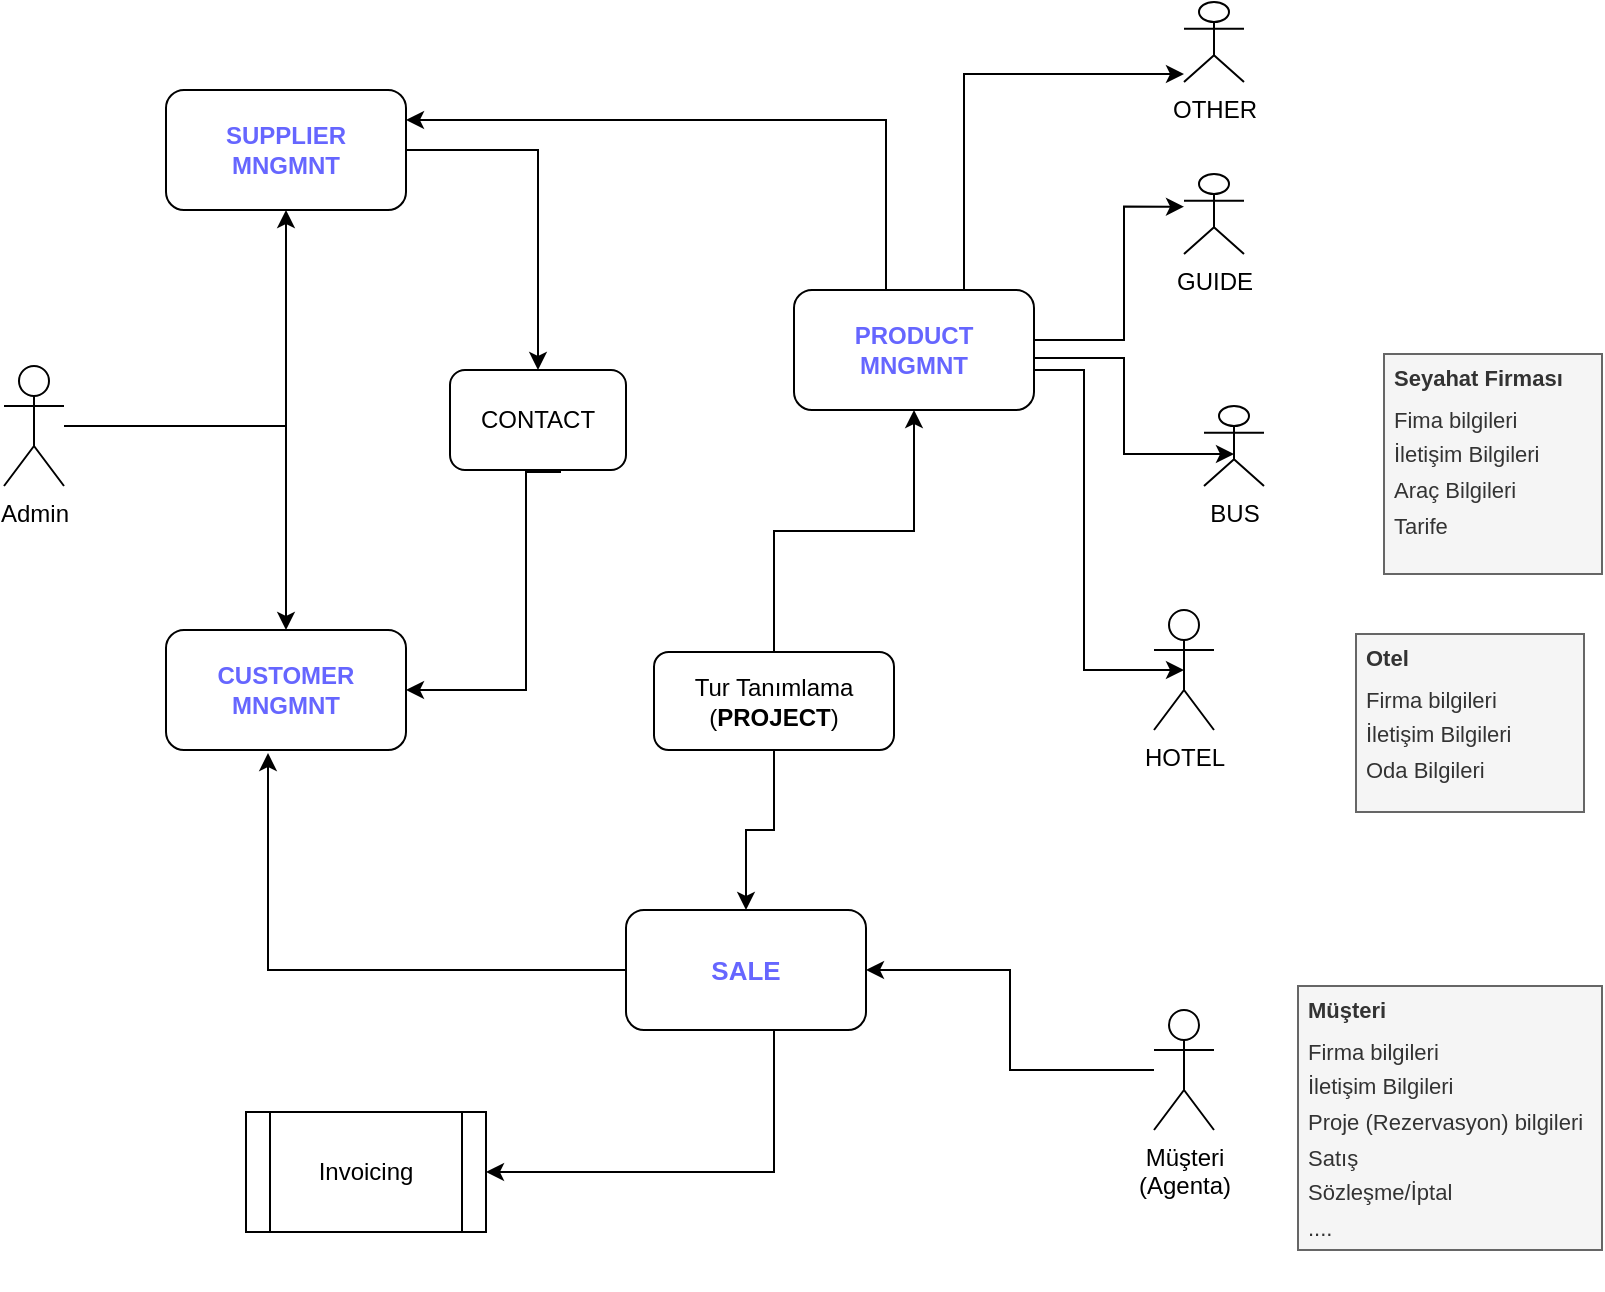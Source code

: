 <mxfile version="24.0.7" type="device" pages="4">
  <diagram id="vRkrYWQOR99e5osZqruV" name="Genel">
    <mxGraphModel dx="1194" dy="679" grid="1" gridSize="10" guides="1" tooltips="1" connect="1" arrows="1" fold="1" page="1" pageScale="1" pageWidth="850" pageHeight="1100" math="0" shadow="0">
      <root>
        <mxCell id="0" />
        <mxCell id="1" parent="0" />
        <mxCell id="Zlazp3hOL20hbdOlL3mh-6" style="edgeStyle=orthogonalEdgeStyle;rounded=0;orthogonalLoop=1;jettySize=auto;html=1;" parent="1" source="fiW3wj_JuOP8pVfMniiz-3" target="Zlazp3hOL20hbdOlL3mh-1" edge="1">
          <mxGeometry relative="1" as="geometry" />
        </mxCell>
        <mxCell id="42jVYrLfMJVNyF2tUr8a-2" style="edgeStyle=orthogonalEdgeStyle;rounded=0;orthogonalLoop=1;jettySize=auto;html=1;entryX=0.5;entryY=0;entryDx=0;entryDy=0;" parent="1" source="fiW3wj_JuOP8pVfMniiz-3" target="42jVYrLfMJVNyF2tUr8a-1" edge="1">
          <mxGeometry relative="1" as="geometry" />
        </mxCell>
        <mxCell id="fiW3wj_JuOP8pVfMniiz-3" value="Admin" style="shape=umlActor;verticalLabelPosition=bottom;verticalAlign=top;html=1;outlineConnect=0;" parent="1" vertex="1">
          <mxGeometry x="26" y="206" width="30" height="60" as="geometry" />
        </mxCell>
        <mxCell id="gkFxMVO-HJzDgqEfnAtq-18" style="edgeStyle=orthogonalEdgeStyle;rounded=0;orthogonalLoop=1;jettySize=auto;html=1;fontSize=12;fontColor=#6666FF;" parent="1" source="q6dARZI325DtawCGfh0P-2" target="Zlazp3hOL20hbdOlL3mh-15" edge="1">
          <mxGeometry relative="1" as="geometry" />
        </mxCell>
        <mxCell id="q6dARZI325DtawCGfh0P-2" value="Müşteri&lt;br&gt;(Agenta)" style="shape=umlActor;verticalLabelPosition=bottom;verticalAlign=top;html=1;outlineConnect=0;" parent="1" vertex="1">
          <mxGeometry x="601" y="528" width="30" height="60" as="geometry" />
        </mxCell>
        <mxCell id="42jVYrLfMJVNyF2tUr8a-4" style="edgeStyle=orthogonalEdgeStyle;rounded=0;orthogonalLoop=1;jettySize=auto;html=1;entryX=0.5;entryY=0;entryDx=0;entryDy=0;" parent="1" source="Zlazp3hOL20hbdOlL3mh-1" target="Zlazp3hOL20hbdOlL3mh-2" edge="1">
          <mxGeometry relative="1" as="geometry" />
        </mxCell>
        <mxCell id="Zlazp3hOL20hbdOlL3mh-1" value="&lt;font style=&quot;&quot; color=&quot;#6666ff&quot;&gt;&lt;b&gt;SUPPLIER&lt;/b&gt;&lt;/font&gt;&lt;div&gt;&lt;font style=&quot;&quot; color=&quot;#6666ff&quot;&gt;&lt;b&gt;MNGMNT&lt;/b&gt;&lt;/font&gt;&lt;/div&gt;" style="rounded=1;whiteSpace=wrap;html=1;" parent="1" vertex="1">
          <mxGeometry x="107" y="68" width="120" height="60" as="geometry" />
        </mxCell>
        <mxCell id="42jVYrLfMJVNyF2tUr8a-3" style="edgeStyle=orthogonalEdgeStyle;rounded=0;orthogonalLoop=1;jettySize=auto;html=1;entryX=1;entryY=0.5;entryDx=0;entryDy=0;" parent="1" target="42jVYrLfMJVNyF2tUr8a-1" edge="1">
          <mxGeometry relative="1" as="geometry">
            <mxPoint x="304" y="258" as="sourcePoint" />
            <mxPoint x="282" y="393" as="targetPoint" />
            <Array as="points">
              <mxPoint x="304" y="259" />
              <mxPoint x="287" y="259" />
              <mxPoint x="287" y="368" />
            </Array>
          </mxGeometry>
        </mxCell>
        <mxCell id="Zlazp3hOL20hbdOlL3mh-2" value="&lt;span&gt;CONTACT&lt;/span&gt;" style="rounded=1;whiteSpace=wrap;html=1;fontStyle=0" parent="1" vertex="1">
          <mxGeometry x="249" y="208" width="88" height="50" as="geometry" />
        </mxCell>
        <mxCell id="Zlazp3hOL20hbdOlL3mh-7" value="BUS" style="shape=umlActor;verticalLabelPosition=bottom;verticalAlign=top;html=1;outlineConnect=0;" parent="1" vertex="1">
          <mxGeometry x="626" y="226" width="30" height="40" as="geometry" />
        </mxCell>
        <mxCell id="Zlazp3hOL20hbdOlL3mh-8" value="HOTEL" style="shape=umlActor;verticalLabelPosition=bottom;verticalAlign=top;html=1;outlineConnect=0;" parent="1" vertex="1">
          <mxGeometry x="601" y="328" width="30" height="60" as="geometry" />
        </mxCell>
        <mxCell id="Zlazp3hOL20hbdOlL3mh-16" style="edgeStyle=orthogonalEdgeStyle;rounded=0;orthogonalLoop=1;jettySize=auto;html=1;" parent="1" source="Zlazp3hOL20hbdOlL3mh-10" target="Zlazp3hOL20hbdOlL3mh-15" edge="1">
          <mxGeometry relative="1" as="geometry" />
        </mxCell>
        <mxCell id="gkFxMVO-HJzDgqEfnAtq-15" style="edgeStyle=orthogonalEdgeStyle;rounded=0;orthogonalLoop=1;jettySize=auto;html=1;fontColor=#6666FF;" parent="1" source="Zlazp3hOL20hbdOlL3mh-10" target="gkFxMVO-HJzDgqEfnAtq-4" edge="1">
          <mxGeometry relative="1" as="geometry" />
        </mxCell>
        <mxCell id="Zlazp3hOL20hbdOlL3mh-10" value="Tur Tanımlama&lt;br&gt;(&lt;b&gt;PROJECT&lt;/b&gt;)" style="rounded=1;whiteSpace=wrap;html=1;" parent="1" vertex="1">
          <mxGeometry x="351" y="349" width="120" height="49" as="geometry" />
        </mxCell>
        <mxCell id="qozvUHhTQEV1hQ6ODzPP-3" style="edgeStyle=orthogonalEdgeStyle;rounded=0;orthogonalLoop=1;jettySize=auto;html=1;entryX=1;entryY=0.5;entryDx=0;entryDy=0;" parent="1" source="Zlazp3hOL20hbdOlL3mh-15" target="qozvUHhTQEV1hQ6ODzPP-2" edge="1">
          <mxGeometry relative="1" as="geometry">
            <Array as="points">
              <mxPoint x="411" y="609" />
            </Array>
          </mxGeometry>
        </mxCell>
        <mxCell id="Zlazp3hOL20hbdOlL3mh-15" value="&lt;span style=&quot;font-size: 13px;&quot;&gt;SALE&lt;/span&gt;" style="rounded=1;whiteSpace=wrap;html=1;fontColor=#6666FF;fontStyle=1;fontSize=13;" parent="1" vertex="1">
          <mxGeometry x="337" y="478" width="120" height="60" as="geometry" />
        </mxCell>
        <mxCell id="gkFxMVO-HJzDgqEfnAtq-1" value="&lt;h1 style=&quot;line-height: 60%;&quot;&gt;&lt;font style=&quot;font-size: 11px;&quot;&gt;Seyahat Firması&lt;/font&gt;&lt;/h1&gt;&lt;p style=&quot;font-size: 11px; line-height: 60%;&quot;&gt;Fima bilgileri&lt;/p&gt;&lt;p style=&quot;font-size: 11px; line-height: 60%;&quot;&gt;İletişim Bilgileri&lt;/p&gt;&lt;p style=&quot;font-size: 11px; line-height: 60%;&quot;&gt;Araç Bilgileri&lt;/p&gt;&lt;p style=&quot;font-size: 11px; line-height: 60%;&quot;&gt;Tarife&lt;/p&gt;" style="text;html=1;strokeColor=#666666;fillColor=#f5f5f5;spacing=0;spacingTop=-12;whiteSpace=wrap;overflow=hidden;rounded=0;fontSize=9;fontColor=#333333;spacingBottom=-15;spacingLeft=5;" parent="1" vertex="1">
          <mxGeometry x="716" y="200" width="109" height="110" as="geometry" />
        </mxCell>
        <mxCell id="gkFxMVO-HJzDgqEfnAtq-2" value="&lt;h1 style=&quot;line-height: 60%;&quot;&gt;&lt;font style=&quot;font-size: 11px;&quot;&gt;Otel&lt;/font&gt;&lt;/h1&gt;&lt;p style=&quot;font-size: 11px; line-height: 60%;&quot;&gt;Firma bilgileri&lt;/p&gt;&lt;p style=&quot;font-size: 11px; line-height: 60%;&quot;&gt;İletişim Bilgileri&lt;/p&gt;&lt;p style=&quot;font-size: 11px; line-height: 60%;&quot;&gt;Oda Bilgileri&lt;/p&gt;" style="text;html=1;strokeColor=#666666;fillColor=#f5f5f5;spacing=0;spacingTop=-12;whiteSpace=wrap;overflow=hidden;rounded=0;fontSize=9;fontColor=#333333;spacingBottom=-15;spacingLeft=5;" parent="1" vertex="1">
          <mxGeometry x="702" y="340" width="114" height="89" as="geometry" />
        </mxCell>
        <mxCell id="gkFxMVO-HJzDgqEfnAtq-3" value="&lt;h1 style=&quot;line-height: 60%;&quot;&gt;&lt;font style=&quot;font-size: 11px;&quot;&gt;Müşteri&lt;/font&gt;&lt;/h1&gt;&lt;p style=&quot;font-size: 11px; line-height: 60%;&quot;&gt;Firma bilgileri&lt;/p&gt;&lt;p style=&quot;font-size: 11px; line-height: 60%;&quot;&gt;İletişim Bilgileri&lt;/p&gt;&lt;p style=&quot;font-size: 11px; line-height: 60%;&quot;&gt;Proje (Rezervasyon) bilgileri&lt;/p&gt;&lt;p style=&quot;font-size: 11px; line-height: 60%;&quot;&gt;Satış&lt;/p&gt;&lt;p style=&quot;font-size: 11px; line-height: 60%;&quot;&gt;Sözleşme/İptal&lt;/p&gt;&lt;p style=&quot;font-size: 11px; line-height: 60%;&quot;&gt;....&lt;/p&gt;" style="text;html=1;strokeColor=#666666;fillColor=#f5f5f5;spacing=0;spacingTop=-12;whiteSpace=wrap;overflow=hidden;rounded=0;fontSize=9;fontColor=#333333;spacingBottom=-15;spacingLeft=5;" parent="1" vertex="1">
          <mxGeometry x="673" y="516" width="152" height="132" as="geometry" />
        </mxCell>
        <mxCell id="gkFxMVO-HJzDgqEfnAtq-16" style="edgeStyle=orthogonalEdgeStyle;rounded=0;orthogonalLoop=1;jettySize=auto;html=1;fontColor=#6666FF;entryX=0.5;entryY=0.5;entryDx=0;entryDy=0;entryPerimeter=0;" parent="1" edge="1">
          <mxGeometry relative="1" as="geometry">
            <mxPoint x="641" y="250" as="targetPoint" />
            <Array as="points">
              <mxPoint x="586" y="202" />
              <mxPoint x="586" y="250" />
            </Array>
            <mxPoint x="541" y="202" as="sourcePoint" />
          </mxGeometry>
        </mxCell>
        <mxCell id="gkFxMVO-HJzDgqEfnAtq-17" style="edgeStyle=orthogonalEdgeStyle;rounded=0;orthogonalLoop=1;jettySize=auto;html=1;entryX=0.5;entryY=0.5;entryDx=0;entryDy=0;entryPerimeter=0;fontColor=#6666FF;" parent="1" source="gkFxMVO-HJzDgqEfnAtq-4" target="Zlazp3hOL20hbdOlL3mh-8" edge="1">
          <mxGeometry relative="1" as="geometry">
            <Array as="points">
              <mxPoint x="566" y="208" />
              <mxPoint x="566" y="358" />
            </Array>
          </mxGeometry>
        </mxCell>
        <mxCell id="42jVYrLfMJVNyF2tUr8a-6" style="edgeStyle=orthogonalEdgeStyle;rounded=0;orthogonalLoop=1;jettySize=auto;html=1;entryX=1;entryY=0.25;entryDx=0;entryDy=0;" parent="1" source="gkFxMVO-HJzDgqEfnAtq-4" target="Zlazp3hOL20hbdOlL3mh-1" edge="1">
          <mxGeometry relative="1" as="geometry">
            <Array as="points">
              <mxPoint x="467" y="83" />
            </Array>
          </mxGeometry>
        </mxCell>
        <mxCell id="42jVYrLfMJVNyF2tUr8a-15" style="edgeStyle=orthogonalEdgeStyle;rounded=0;orthogonalLoop=1;jettySize=auto;html=1;" parent="1" source="gkFxMVO-HJzDgqEfnAtq-4" target="42jVYrLfMJVNyF2tUr8a-14" edge="1">
          <mxGeometry relative="1" as="geometry">
            <mxPoint x="506" y="-2" as="targetPoint" />
            <Array as="points">
              <mxPoint x="506" y="60" />
            </Array>
          </mxGeometry>
        </mxCell>
        <mxCell id="gkFxMVO-HJzDgqEfnAtq-4" value="&lt;b&gt;PRODUCT&lt;/b&gt;&lt;div&gt;&lt;b&gt;MNGMNT&lt;/b&gt;&lt;/div&gt;" style="rounded=1;whiteSpace=wrap;html=1;fontColor=#6666FF;" parent="1" vertex="1">
          <mxGeometry x="421" y="168" width="120" height="60" as="geometry" />
        </mxCell>
        <mxCell id="qozvUHhTQEV1hQ6ODzPP-2" value="Invoicing" style="shape=process;whiteSpace=wrap;html=1;backgroundOutline=1;" parent="1" vertex="1">
          <mxGeometry x="147" y="579" width="120" height="60" as="geometry" />
        </mxCell>
        <mxCell id="42jVYrLfMJVNyF2tUr8a-1" value="&lt;b&gt;CUSTOMER&lt;/b&gt;&lt;div&gt;&lt;b&gt;MNGMNT&lt;/b&gt;&lt;b&gt;&lt;br&gt;&lt;/b&gt;&lt;/div&gt;" style="rounded=1;whiteSpace=wrap;html=1;fontColor=#6666FF;" parent="1" vertex="1">
          <mxGeometry x="107" y="338" width="120" height="60" as="geometry" />
        </mxCell>
        <mxCell id="42jVYrLfMJVNyF2tUr8a-8" style="edgeStyle=orthogonalEdgeStyle;rounded=0;orthogonalLoop=1;jettySize=auto;html=1;entryX=0.425;entryY=1.025;entryDx=0;entryDy=0;entryPerimeter=0;" parent="1" source="Zlazp3hOL20hbdOlL3mh-15" target="42jVYrLfMJVNyF2tUr8a-1" edge="1">
          <mxGeometry relative="1" as="geometry" />
        </mxCell>
        <mxCell id="42jVYrLfMJVNyF2tUr8a-14" value="OTHER" style="shape=umlActor;verticalLabelPosition=bottom;verticalAlign=top;html=1;outlineConnect=0;" parent="1" vertex="1">
          <mxGeometry x="616" y="24" width="30" height="40" as="geometry" />
        </mxCell>
        <mxCell id="42jVYrLfMJVNyF2tUr8a-16" value="GUIDE" style="shape=umlActor;verticalLabelPosition=bottom;verticalAlign=top;html=1;outlineConnect=0;" parent="1" vertex="1">
          <mxGeometry x="616" y="110" width="30" height="40" as="geometry" />
        </mxCell>
        <mxCell id="42jVYrLfMJVNyF2tUr8a-17" style="edgeStyle=orthogonalEdgeStyle;rounded=0;orthogonalLoop=1;jettySize=auto;html=1;entryX=0;entryY=0.333;entryDx=0;entryDy=0;entryPerimeter=0;" parent="1" edge="1">
          <mxGeometry relative="1" as="geometry">
            <mxPoint x="541" y="193" as="sourcePoint" />
            <mxPoint x="616" y="126.333" as="targetPoint" />
            <Array as="points">
              <mxPoint x="586" y="193" />
              <mxPoint x="586" y="126" />
            </Array>
          </mxGeometry>
        </mxCell>
      </root>
    </mxGraphModel>
  </diagram>
  <diagram id="Z4U4NCE4Lvt3Kl95nSc7" name="Rezervasyon">
    <mxGraphModel dx="1194" dy="679" grid="1" gridSize="10" guides="1" tooltips="1" connect="1" arrows="1" fold="1" page="1" pageScale="1" pageWidth="850" pageHeight="1100" math="0" shadow="0">
      <root>
        <mxCell id="0" />
        <mxCell id="1" parent="0" />
        <mxCell id="gyLlvP3coIyODoje6p3r-1" value="" style="edgeStyle=orthogonalEdgeStyle;rounded=0;orthogonalLoop=1;jettySize=auto;html=1;" parent="1" source="G2Kb4cERAE8XSgwDrvN9-1" target="G2Kb4cERAE8XSgwDrvN9-2" edge="1">
          <mxGeometry relative="1" as="geometry" />
        </mxCell>
        <mxCell id="G2Kb4cERAE8XSgwDrvN9-1" value="Actor" style="shape=umlActor;verticalLabelPosition=bottom;verticalAlign=top;html=1;outlineConnect=0;" parent="1" vertex="1">
          <mxGeometry x="20" y="260" width="30" height="60" as="geometry" />
        </mxCell>
        <mxCell id="vV7yKkhyHm-H6kDqKOsb-5" value="" style="edgeStyle=orthogonalEdgeStyle;rounded=0;orthogonalLoop=1;jettySize=auto;html=1;" parent="1" source="G2Kb4cERAE8XSgwDrvN9-2" target="vV7yKkhyHm-H6kDqKOsb-3" edge="1">
          <mxGeometry relative="1" as="geometry" />
        </mxCell>
        <mxCell id="G2Kb4cERAE8XSgwDrvN9-2" value="Room Reservation&lt;div&gt;Request Form&lt;/div&gt;" style="rounded=1;whiteSpace=wrap;html=1;" parent="1" vertex="1">
          <mxGeometry x="120" y="270" width="120" height="60" as="geometry" />
        </mxCell>
        <mxCell id="vV7yKkhyHm-H6kDqKOsb-1" value="&lt;h1 style=&quot;line-height: 60%;&quot;&gt;&lt;font style=&quot;font-size: 13px;&quot;&gt;Required&lt;/font&gt;&lt;/h1&gt;&lt;p style=&quot;font-size: 11px; line-height: 60%;&quot;&gt;- Requester : Company / Contact&lt;/p&gt;&lt;p style=&quot;font-size: 11px; line-height: 60%;&quot;&gt;- Check in /&amp;nbsp;&lt;span style=&quot;background-color: initial;&quot;&gt;Check out Date&lt;/span&gt;&lt;/p&gt;&lt;p style=&quot;font-size: 11px; line-height: 60%;&quot;&gt;- # of rooms&lt;/p&gt;&lt;p style=&quot;font-size: 11px; line-height: 60%;&quot;&gt;- Room Type&lt;/p&gt;&lt;p style=&quot;font-size: 11px; line-height: 60%;&quot;&gt;&lt;br&gt;&lt;/p&gt;" style="text;html=1;strokeColor=#666666;fillColor=#f5f5f5;spacing=5;spacingTop=-13;whiteSpace=wrap;overflow=hidden;rounded=0;fontSize=9;fontColor=#333333;" parent="1" vertex="1">
          <mxGeometry x="30" y="100" width="230" height="140" as="geometry" />
        </mxCell>
        <mxCell id="vV7yKkhyHm-H6kDqKOsb-2" value="" style="endArrow=none;html=1;rounded=0;entryX=0.5;entryY=1;entryDx=0;entryDy=0;" parent="1" target="vV7yKkhyHm-H6kDqKOsb-1" edge="1">
          <mxGeometry width="50" height="50" relative="1" as="geometry">
            <mxPoint x="170" y="270" as="sourcePoint" />
            <mxPoint x="220" y="220" as="targetPoint" />
          </mxGeometry>
        </mxCell>
        <mxCell id="vV7yKkhyHm-H6kDqKOsb-7" value="" style="edgeStyle=orthogonalEdgeStyle;rounded=0;orthogonalLoop=1;jettySize=auto;html=1;" parent="1" source="vV7yKkhyHm-H6kDqKOsb-3" target="vV7yKkhyHm-H6kDqKOsb-6" edge="1">
          <mxGeometry relative="1" as="geometry" />
        </mxCell>
        <mxCell id="vV7yKkhyHm-H6kDqKOsb-3" value="Listing Availability" style="rounded=1;whiteSpace=wrap;html=1;" parent="1" vertex="1">
          <mxGeometry x="320" y="280" width="120" height="60" as="geometry" />
        </mxCell>
        <mxCell id="vV7yKkhyHm-H6kDqKOsb-10" value="" style="edgeStyle=orthogonalEdgeStyle;rounded=0;orthogonalLoop=1;jettySize=auto;html=1;" parent="1" source="vV7yKkhyHm-H6kDqKOsb-6" target="vV7yKkhyHm-H6kDqKOsb-9" edge="1">
          <mxGeometry relative="1" as="geometry" />
        </mxCell>
        <mxCell id="usJ_aXRfwAG38347qfKG-12" value="" style="edgeStyle=orthogonalEdgeStyle;rounded=0;orthogonalLoop=1;jettySize=auto;html=1;" parent="1" source="vV7yKkhyHm-H6kDqKOsb-6" target="vV7yKkhyHm-H6kDqKOsb-11" edge="1">
          <mxGeometry relative="1" as="geometry" />
        </mxCell>
        <mxCell id="vV7yKkhyHm-H6kDqKOsb-6" value="Select &amp;amp; Confirm" style="rounded=1;whiteSpace=wrap;html=1;" parent="1" vertex="1">
          <mxGeometry x="520" y="280" width="120" height="60" as="geometry" />
        </mxCell>
        <mxCell id="vV7yKkhyHm-H6kDqKOsb-8" value="Hotels" style="shape=cylinder3;whiteSpace=wrap;html=1;boundedLbl=1;backgroundOutline=1;size=15;" parent="1" vertex="1">
          <mxGeometry x="600" y="70" width="40" height="70" as="geometry" />
        </mxCell>
        <mxCell id="vV7yKkhyHm-H6kDqKOsb-9" value="Update Stock / Status" style="rounded=1;whiteSpace=wrap;html=1;" parent="1" vertex="1">
          <mxGeometry x="460" y="100" width="140" height="70" as="geometry" />
        </mxCell>
        <mxCell id="usJ_aXRfwAG38347qfKG-2" value="" style="edgeStyle=orthogonalEdgeStyle;rounded=0;orthogonalLoop=1;jettySize=auto;html=1;" parent="1" source="vV7yKkhyHm-H6kDqKOsb-11" target="usJ_aXRfwAG38347qfKG-1" edge="1">
          <mxGeometry relative="1" as="geometry" />
        </mxCell>
        <mxCell id="usJ_aXRfwAG38347qfKG-5" value="FALSE" style="edgeLabel;html=1;align=center;verticalAlign=middle;resizable=0;points=[];" parent="usJ_aXRfwAG38347qfKG-2" vertex="1" connectable="0">
          <mxGeometry x="-0.291" y="1" relative="1" as="geometry">
            <mxPoint as="offset" />
          </mxGeometry>
        </mxCell>
        <mxCell id="usJ_aXRfwAG38347qfKG-10" value="" style="edgeStyle=orthogonalEdgeStyle;rounded=0;orthogonalLoop=1;jettySize=auto;html=1;" parent="1" source="vV7yKkhyHm-H6kDqKOsb-11" target="vV7yKkhyHm-H6kDqKOsb-12" edge="1">
          <mxGeometry relative="1" as="geometry" />
        </mxCell>
        <mxCell id="usJ_aXRfwAG38347qfKG-11" value="True" style="edgeLabel;html=1;align=center;verticalAlign=middle;resizable=0;points=[];" parent="usJ_aXRfwAG38347qfKG-10" vertex="1" connectable="0">
          <mxGeometry x="-0.325" y="-1" relative="1" as="geometry">
            <mxPoint as="offset" />
          </mxGeometry>
        </mxCell>
        <mxCell id="vV7yKkhyHm-H6kDqKOsb-11" value="Vehicle Settled ?" style="rhombus;whiteSpace=wrap;html=1;" parent="1" vertex="1">
          <mxGeometry x="530" y="440" width="80" height="80" as="geometry" />
        </mxCell>
        <mxCell id="vV7yKkhyHm-H6kDqKOsb-12" value="END" style="ellipse;whiteSpace=wrap;html=1;" parent="1" vertex="1">
          <mxGeometry x="530" y="600" width="80" height="60" as="geometry" />
        </mxCell>
        <mxCell id="usJ_aXRfwAG38347qfKG-4" style="edgeStyle=orthogonalEdgeStyle;rounded=0;orthogonalLoop=1;jettySize=auto;html=1;entryX=0;entryY=0.5;entryDx=0;entryDy=0;" parent="1" source="usJ_aXRfwAG38347qfKG-1" target="vV7yKkhyHm-H6kDqKOsb-12" edge="1">
          <mxGeometry relative="1" as="geometry">
            <Array as="points">
              <mxPoint x="370" y="630" />
            </Array>
          </mxGeometry>
        </mxCell>
        <mxCell id="usJ_aXRfwAG38347qfKG-1" value="Vehicle Reservation" style="shape=process;whiteSpace=wrap;html=1;backgroundOutline=1;fillColor=#fff2cc;strokeColor=#d6b656;fontStyle=1" parent="1" vertex="1">
          <mxGeometry x="320" y="470" width="120" height="60" as="geometry" />
        </mxCell>
        <mxCell id="usJ_aXRfwAG38347qfKG-9" value="Email Engine" style="shape=process;whiteSpace=wrap;html=1;backgroundOutline=1;fillColor=#fff2cc;strokeColor=#d6b656;fontStyle=1" parent="1" vertex="1">
          <mxGeometry x="700" y="250" width="120" height="60" as="geometry" />
        </mxCell>
        <mxCell id="jneRy9fz28POdtyCie8j-2" value="" style="edgeStyle=orthogonalEdgeStyle;rounded=0;orthogonalLoop=1;jettySize=auto;html=1;" parent="1" source="jneRy9fz28POdtyCie8j-1" target="usJ_aXRfwAG38347qfKG-9" edge="1">
          <mxGeometry relative="1" as="geometry" />
        </mxCell>
        <mxCell id="jneRy9fz28POdtyCie8j-1" value="TemplateMgr" style="shape=process;whiteSpace=wrap;html=1;backgroundOutline=1;fillColor=#fff2cc;strokeColor=#d6b656;" parent="1" vertex="1">
          <mxGeometry x="710" y="390" width="120" height="60" as="geometry" />
        </mxCell>
      </root>
    </mxGraphModel>
  </diagram>
  <diagram id="pJ4KNYsYsdN3wbSuWiDk" name="AppStructure">
    <mxGraphModel dx="1194" dy="679" grid="1" gridSize="10" guides="1" tooltips="1" connect="1" arrows="1" fold="1" page="1" pageScale="1" pageWidth="850" pageHeight="1100" math="0" shadow="0">
      <root>
        <mxCell id="0" />
        <mxCell id="1" parent="0" />
        <mxCell id="sIIZTJe4_ncrKscq863X-7" value="" style="group" vertex="1" connectable="0" parent="1">
          <mxGeometry x="30" y="20" width="320" height="320" as="geometry" />
        </mxCell>
        <mxCell id="sIIZTJe4_ncrKscq863X-4" value="" style="whiteSpace=wrap;html=1;aspect=fixed;fillColor=#f5f5f5;fontColor=#333333;strokeColor=#666666;" vertex="1" parent="sIIZTJe4_ncrKscq863X-7">
          <mxGeometry width="320" height="320" as="geometry" />
        </mxCell>
        <mxCell id="sIIZTJe4_ncrKscq863X-6" value="" style="group" vertex="1" connectable="0" parent="sIIZTJe4_ncrKscq863X-7">
          <mxGeometry width="320" height="320" as="geometry" />
        </mxCell>
        <mxCell id="sIIZTJe4_ncrKscq863X-5" value="CRM" style="rounded=0;whiteSpace=wrap;html=1;fillColor=#dae8fc;strokeColor=#6c8ebf;strokeWidth=0;" vertex="1" parent="sIIZTJe4_ncrKscq863X-6">
          <mxGeometry x="1" y="1" width="60" height="30" as="geometry" />
        </mxCell>
        <mxCell id="sIIZTJe4_ncrKscq863X-3" value="&lt;h1 style=&quot;margin-top: 0px; font-size: 13px; line-height: 80%;&quot;&gt;&lt;span style=&quot;font-weight: 400;&quot;&gt;Contact&lt;/span&gt;&lt;/h1&gt;&lt;h1 style=&quot;margin-top: 0px; font-size: 13px; line-height: 70%;&quot;&gt;&lt;span style=&quot;background-color: initial; font-weight: normal;&quot;&gt;- id&lt;/span&gt;&lt;/h1&gt;&lt;h1 style=&quot;margin-top: 0px; font-size: 13px; line-height: 70%;&quot;&gt;&lt;span style=&quot;color: rgb(255, 204, 204); font-weight: normal;&quot;&gt;- &lt;/span&gt;&lt;font style=&quot;font-weight: normal;&quot; color=&quot;#99004d&quot;&gt;Company&lt;/font&gt;&lt;span style=&quot;background-color: initial; font-weight: normal;&quot;&gt;&lt;br&gt;&lt;/span&gt;&lt;/h1&gt;&lt;h1 style=&quot;margin-top: 0px; font-size: 13px; line-height: 70%;&quot;&gt;&lt;span style=&quot;background-color: initial; font-weight: normal;&quot;&gt;- name&lt;/span&gt;&lt;/h1&gt;&lt;div&gt;&lt;span style=&quot;background-color: initial; font-weight: normal;&quot;&gt;- lastName&lt;/span&gt;&lt;/div&gt;&lt;div&gt;- ...&lt;/div&gt;&lt;div&gt;&lt;span style=&quot;background-color: initial; font-weight: normal;&quot;&gt;- ...&lt;/span&gt;&lt;/div&gt;" style="text;html=1;whiteSpace=wrap;overflow=hidden;rounded=0;fontSize=13;fillColor=#dae8fc;strokeColor=#6c8ebf;" vertex="1" parent="sIIZTJe4_ncrKscq863X-7">
          <mxGeometry x="210" y="10" width="100" height="150" as="geometry" />
        </mxCell>
        <mxCell id="sIIZTJe4_ncrKscq863X-2" value="&lt;h1 style=&quot;margin-top: 0px; font-size: 13px; line-height: 80%;&quot;&gt;&lt;span style=&quot;font-weight: 400;&quot;&gt;CompanyType&lt;/span&gt;&lt;/h1&gt;&lt;h1 style=&quot;margin-top: 0px; font-size: 13px; line-height: 70%;&quot;&gt;&lt;span style=&quot;background-color: initial; font-weight: normal;&quot;&gt;- id&lt;/span&gt;&lt;/h1&gt;&lt;h1 style=&quot;margin-top: 0px; font-size: 13px; line-height: 70%;&quot;&gt;&lt;span style=&quot;background-color: initial; font-weight: normal;&quot;&gt;- name&lt;/span&gt;&lt;/h1&gt;&lt;div&gt;&lt;span style=&quot;background-color: initial; font-weight: normal;&quot;&gt;- desciption&lt;/span&gt;&lt;/div&gt;" style="text;html=1;whiteSpace=wrap;overflow=hidden;rounded=0;fontSize=13;fillColor=#dae8fc;strokeColor=#6c8ebf;" vertex="1" parent="sIIZTJe4_ncrKscq863X-7">
          <mxGeometry x="210" y="210" width="100" height="90" as="geometry" />
        </mxCell>
        <mxCell id="sIIZTJe4_ncrKscq863X-8" value="&lt;h1 style=&quot;margin-top: 0px; font-size: 13px; line-height: 80%;&quot;&gt;&lt;span style=&quot;font-weight: 400;&quot;&gt;CompanyAdress&lt;/span&gt;&lt;/h1&gt;&lt;h1 style=&quot;margin-top: 0px; font-size: 13px; line-height: 70%;&quot;&gt;&lt;span style=&quot;background-color: initial; font-weight: normal;&quot;&gt;- id&lt;/span&gt;&lt;/h1&gt;&lt;h1 style=&quot;margin-top: 0px; font-size: 13px; line-height: 70%;&quot;&gt;&lt;span style=&quot;background-color: initial; font-weight: normal;&quot;&gt;- &lt;font color=&quot;#cc0066&quot;&gt;compayId&lt;/font&gt;&lt;/span&gt;&lt;/h1&gt;&lt;h1 style=&quot;margin-top: 0px; font-size: 13px; line-height: 70%;&quot;&gt;&lt;span style=&quot;background-color: initial; font-weight: normal;&quot;&gt;- ...&amp;nbsp;&lt;/span&gt;&lt;/h1&gt;&lt;div&gt;&lt;span style=&quot;background-color: initial; font-weight: normal;&quot;&gt;-...&lt;/span&gt;&lt;/div&gt;" style="text;html=1;whiteSpace=wrap;overflow=hidden;rounded=0;fontSize=13;fillColor=#dae8fc;strokeColor=#6c8ebf;" vertex="1" parent="sIIZTJe4_ncrKscq863X-7">
          <mxGeometry x="10" y="190" width="120" height="110" as="geometry" />
        </mxCell>
        <mxCell id="sIIZTJe4_ncrKscq863X-1" value="&lt;h1 style=&quot;margin-top: 0px; font-size: 13px; line-height: 80%;&quot;&gt;&lt;span style=&quot;font-weight: 400;&quot;&gt;Company&lt;/span&gt;&lt;/h1&gt;&lt;h1 style=&quot;margin-top: 0px; font-size: 13px; line-height: 70%;&quot;&gt;&lt;span style=&quot;background-color: initial; font-weight: normal;&quot;&gt;- id&lt;/span&gt;&lt;/h1&gt;&lt;h1 style=&quot;margin-top: 0px; font-size: 13px; line-height: 70%;&quot;&gt;&lt;span style=&quot;background-color: initial; font-weight: normal;&quot;&gt;- &lt;font color=&quot;#cc0066&quot;&gt;compayType&lt;/font&gt;&lt;/span&gt;&lt;/h1&gt;&lt;h1 style=&quot;margin-top: 0px; font-size: 13px; line-height: 70%;&quot;&gt;&lt;span style=&quot;background-color: initial; font-weight: normal;&quot;&gt;- status&amp;nbsp;&lt;/span&gt;&lt;/h1&gt;&lt;div&gt;&lt;span style=&quot;background-color: initial; font-weight: normal;&quot;&gt;-...&lt;/span&gt;&lt;/div&gt;" style="text;html=1;whiteSpace=wrap;overflow=hidden;rounded=0;fontSize=13;fillColor=#dae8fc;strokeColor=#6c8ebf;" vertex="1" parent="sIIZTJe4_ncrKscq863X-7">
          <mxGeometry x="10" y="40" width="100" height="110" as="geometry" />
        </mxCell>
        <mxCell id="5HBLirKs0hLOEnC3AqLs-1" value="&lt;h1 style=&quot;margin-top: 0px; font-size: 13px;&quot;&gt;&lt;span style=&quot;background-color: initial; font-weight: normal; font-size: 13px;&quot;&gt;Project Stucture&lt;/span&gt;&lt;br style=&quot;font-size: 13px;&quot;&gt;&lt;/h1&gt;&lt;p style=&quot;font-size: 13px;&quot;&gt;&lt;span style=&quot;white-space: pre; font-size: 13px;&quot;&gt;&#x9;&lt;/span&gt;- ContactManagemet&lt;/p&gt;&lt;p style=&quot;font-size: 13px;&quot;&gt;&lt;span style=&quot;white-space: pre; font-size: 13px;&quot;&gt;&#x9;&lt;/span&gt;- Customer&lt;span style=&quot;background-color: initial; font-size: 13px;&quot;&gt;Management&lt;/span&gt;&lt;/p&gt;&lt;p style=&quot;font-size: 13px;&quot;&gt;&lt;span style=&quot;white-space: pre; font-size: 13px;&quot;&gt;&#x9;&lt;/span&gt;....&lt;br style=&quot;font-size: 13px;&quot;&gt;&lt;/p&gt;&lt;p style=&quot;font-size: 13px;&quot;&gt;&lt;span style=&quot;white-space: pre; font-size: 13px;&quot;&gt;&#x9;&lt;/span&gt;- Reservation (Project)&lt;/p&gt;&lt;p style=&quot;font-size: 13px;&quot;&gt;&lt;span style=&quot;white-space: pre; font-size: 13px;&quot;&gt;&#x9;&lt;/span&gt;- Sale&lt;/p&gt;&lt;p style=&quot;font-size: 13px;&quot;&gt;&lt;span style=&quot;white-space: pre; font-size: 13px;&quot;&gt;&#x9;&lt;/span&gt;....&lt;/p&gt;&lt;p style=&quot;font-size: 13px;&quot;&gt;&lt;span style=&quot;white-space: pre; font-size: 13px;&quot;&gt;&#x9;&lt;/span&gt;- HotelManagement&lt;/p&gt;&lt;p style=&quot;font-size: 13px;&quot;&gt;&lt;span style=&quot;white-space: pre; font-size: 13px;&quot;&gt;&#x9;&lt;/span&gt;- Bus Management&lt;/p&gt;&lt;p style=&quot;font-size: 13px;&quot;&gt;&lt;span style=&quot;white-space: pre; font-size: 13px;&quot;&gt;&#x9;&lt;/span&gt;- Guide Management&lt;/p&gt;&lt;p style=&quot;font-size: 13px;&quot;&gt;&lt;span style=&quot;white-space: pre; font-size: 13px;&quot;&gt;&#x9;&lt;/span&gt;- Other Management&lt;br style=&quot;font-size: 13px;&quot;&gt;&lt;/p&gt;&lt;p style=&quot;font-size: 13px;&quot;&gt;&lt;span style=&quot;white-space: pre; font-size: 13px;&quot;&gt;&#x9;&lt;/span&gt;....&lt;br style=&quot;font-size: 13px;&quot;&gt;&lt;/p&gt;&lt;p style=&quot;font-size: 13px;&quot;&gt;&lt;span style=&quot;white-space: pre; font-size: 13px;&quot;&gt;&#x9;&lt;/span&gt;- Helpers&lt;br style=&quot;font-size: 13px;&quot;&gt;&lt;/p&gt;" style="text;html=1;whiteSpace=wrap;overflow=hidden;rounded=0;fontSize=13;" parent="1" vertex="1">
          <mxGeometry x="640" y="50" width="190" height="410" as="geometry" />
        </mxCell>
      </root>
    </mxGraphModel>
  </diagram>
  <diagram id="I3GgJwHCDq0fZ7I9Wkvv" name="Soru">
    <mxGraphModel dx="1194" dy="679" grid="1" gridSize="10" guides="1" tooltips="1" connect="1" arrows="1" fold="1" page="1" pageScale="1" pageWidth="850" pageHeight="1100" math="0" shadow="0">
      <root>
        <mxCell id="0" />
        <mxCell id="1" parent="0" />
        <mxCell id="8FMGYzHQ7cJLtA-kqkOi-1" value="&lt;h1 style=&quot;margin-top: 0px; font-size: 19px;&quot;&gt;&lt;br style=&quot;font-size: 19px;&quot;&gt;&lt;/h1&gt;&lt;p style=&quot;font-size: 19px;&quot;&gt;- Ürünleri neler?&amp;nbsp;&lt;span style=&quot;background-color: initial;&quot;&gt;Oda, Ulaşım, Rehber dışında&amp;nbsp;&lt;/span&gt;&lt;span style=&quot;background-color: initial;&quot;&gt;ne satıyorlar &lt;/span&gt;&lt;span style=&quot;background-color: initial;&quot;&gt;?&lt;/span&gt;&lt;/p&gt;&lt;p style=&quot;font-size: 19px;&quot;&gt;- Satınalma fiyatları (otel, rehber,..) günlük, aylık, dönemsel, sezonluk ?&amp;nbsp;&lt;/p&gt;&lt;p style=&quot;font-size: 19px;&quot;&gt;- Fiyatlandıma nasıl yapılıyor, standard yöntem va mı, projeye göre add-on fee mi ekleniyor?&lt;/p&gt;&lt;p style=&quot;font-size: 19px;&quot;&gt;&lt;br&gt;&lt;/p&gt;&lt;p style=&quot;font-size: 19px;&quot;&gt;Müşteri için İptal yönetimi olacak mı ? Süreç ne ?&lt;/p&gt;&lt;p style=&quot;font-size: 19px;&quot;&gt;Tedariçi iptal yönetimi, süreç ?&lt;/p&gt;&lt;p style=&quot;font-size: 19px;&quot;&gt;Proje/satış için onay/iş akışı gerekiyor mu?&lt;/p&gt;&lt;p style=&quot;font-size: 19px;&quot;&gt;&amp;nbsp;&lt;/p&gt;&lt;p style=&quot;font-size: 19px;&quot;&gt;&lt;br&gt;&lt;/p&gt;&lt;p style=&quot;font-size: 19px;&quot;&gt;&lt;br&gt;&lt;/p&gt;" style="text;html=1;whiteSpace=wrap;overflow=hidden;rounded=0;fontSize=19;" vertex="1" parent="1">
          <mxGeometry x="60" y="160" width="740" height="400" as="geometry" />
        </mxCell>
      </root>
    </mxGraphModel>
  </diagram>
</mxfile>
